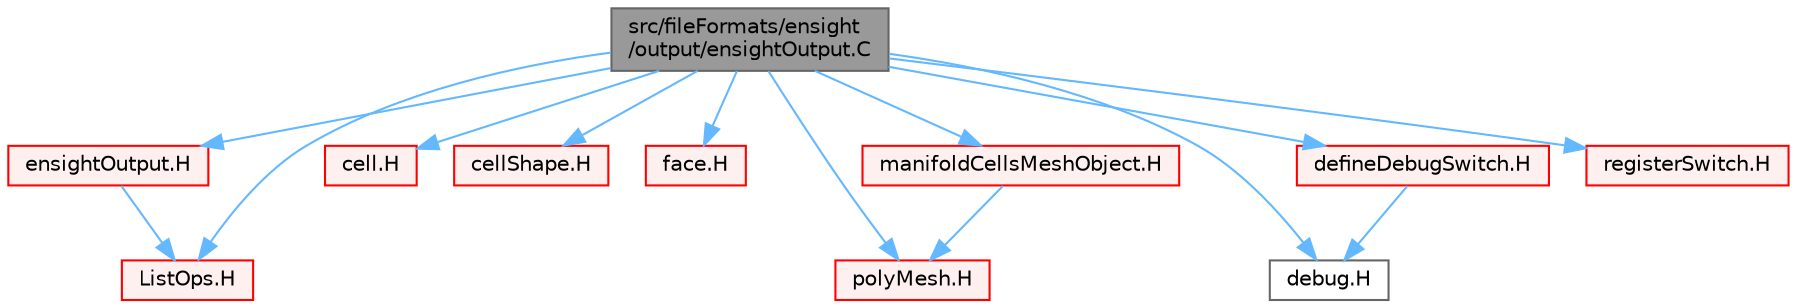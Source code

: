 digraph "src/fileFormats/ensight/output/ensightOutput.C"
{
 // LATEX_PDF_SIZE
  bgcolor="transparent";
  edge [fontname=Helvetica,fontsize=10,labelfontname=Helvetica,labelfontsize=10];
  node [fontname=Helvetica,fontsize=10,shape=box,height=0.2,width=0.4];
  Node1 [id="Node000001",label="src/fileFormats/ensight\l/output/ensightOutput.C",height=0.2,width=0.4,color="gray40", fillcolor="grey60", style="filled", fontcolor="black",tooltip=" "];
  Node1 -> Node2 [id="edge1_Node000001_Node000002",color="steelblue1",style="solid",tooltip=" "];
  Node2 [id="Node000002",label="ensightOutput.H",height=0.2,width=0.4,color="red", fillcolor="#FFF0F0", style="filled",URL="$ensightOutput_8H.html",tooltip=" "];
  Node2 -> Node159 [id="edge2_Node000002_Node000159",color="steelblue1",style="solid",tooltip=" "];
  Node159 [id="Node000159",label="ListOps.H",height=0.2,width=0.4,color="red", fillcolor="#FFF0F0", style="filled",URL="$ListOps_8H.html",tooltip="Various functions to operate on Lists."];
  Node1 -> Node233 [id="edge3_Node000001_Node000233",color="steelblue1",style="solid",tooltip=" "];
  Node233 [id="Node000233",label="cell.H",height=0.2,width=0.4,color="red", fillcolor="#FFF0F0", style="filled",URL="$cell_8H.html",tooltip=" "];
  Node1 -> Node237 [id="edge4_Node000001_Node000237",color="steelblue1",style="solid",tooltip=" "];
  Node237 [id="Node000237",label="cellShape.H",height=0.2,width=0.4,color="red", fillcolor="#FFF0F0", style="filled",URL="$cellShape_8H.html",tooltip=" "];
  Node1 -> Node133 [id="edge5_Node000001_Node000133",color="steelblue1",style="solid",tooltip=" "];
  Node133 [id="Node000133",label="face.H",height=0.2,width=0.4,color="red", fillcolor="#FFF0F0", style="filled",URL="$face_8H.html",tooltip=" "];
  Node1 -> Node250 [id="edge6_Node000001_Node000250",color="steelblue1",style="solid",tooltip=" "];
  Node250 [id="Node000250",label="polyMesh.H",height=0.2,width=0.4,color="red", fillcolor="#FFF0F0", style="filled",URL="$polyMesh_8H.html",tooltip=" "];
  Node1 -> Node159 [id="edge7_Node000001_Node000159",color="steelblue1",style="solid",tooltip=" "];
  Node1 -> Node299 [id="edge8_Node000001_Node000299",color="steelblue1",style="solid",tooltip=" "];
  Node299 [id="Node000299",label="manifoldCellsMeshObject.H",height=0.2,width=0.4,color="red", fillcolor="#FFF0F0", style="filled",URL="$manifoldCellsMeshObject_8H.html",tooltip=" "];
  Node299 -> Node250 [id="edge9_Node000299_Node000250",color="steelblue1",style="solid",tooltip=" "];
  Node1 -> Node103 [id="edge10_Node000001_Node000103",color="steelblue1",style="solid",tooltip=" "];
  Node103 [id="Node000103",label="debug.H",height=0.2,width=0.4,color="grey40", fillcolor="white", style="filled",URL="$debug_8H.html",tooltip=" "];
  Node1 -> Node101 [id="edge11_Node000001_Node000101",color="steelblue1",style="solid",tooltip=" "];
  Node101 [id="Node000101",label="defineDebugSwitch.H",height=0.2,width=0.4,color="red", fillcolor="#FFF0F0", style="filled",URL="$defineDebugSwitch_8H.html",tooltip="Macro definitions for debug switches."];
  Node101 -> Node103 [id="edge12_Node000101_Node000103",color="steelblue1",style="solid",tooltip=" "];
  Node1 -> Node301 [id="edge13_Node000001_Node000301",color="steelblue1",style="solid",tooltip=" "];
  Node301 [id="Node000301",label="registerSwitch.H",height=0.2,width=0.4,color="red", fillcolor="#FFF0F0", style="filled",URL="$registerSwitch_8H.html",tooltip=" "];
}
